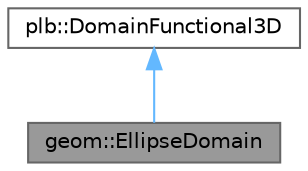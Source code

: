 digraph "geom::EllipseDomain"
{
 // LATEX_PDF_SIZE
  bgcolor="transparent";
  edge [fontname=Helvetica,fontsize=10,labelfontname=Helvetica,labelfontsize=10];
  node [fontname=Helvetica,fontsize=10,shape=box,height=0.2,width=0.4];
  Node1 [id="Node000001",label="geom::EllipseDomain",height=0.2,width=0.4,color="gray40", fillcolor="grey60", style="filled", fontcolor="black",tooltip="An ellipsoidal domain functional returning true inside the ellipsoid. The EllipseDomain represents an..."];
  Node2 -> Node1 [id="edge1_Node000001_Node000002",dir="back",color="steelblue1",style="solid",tooltip=" "];
  Node2 [id="Node000002",label="plb::DomainFunctional3D",height=0.2,width=0.4,color="gray40", fillcolor="white", style="filled",tooltip=" "];
}
